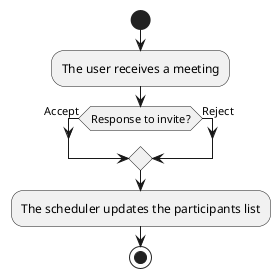 @startuml
start
:The user receives a meeting;
if (Response to invite?) then (Accept)
else (Reject)
endif
:The scheduler updates the participants list;
stop

@enduml

